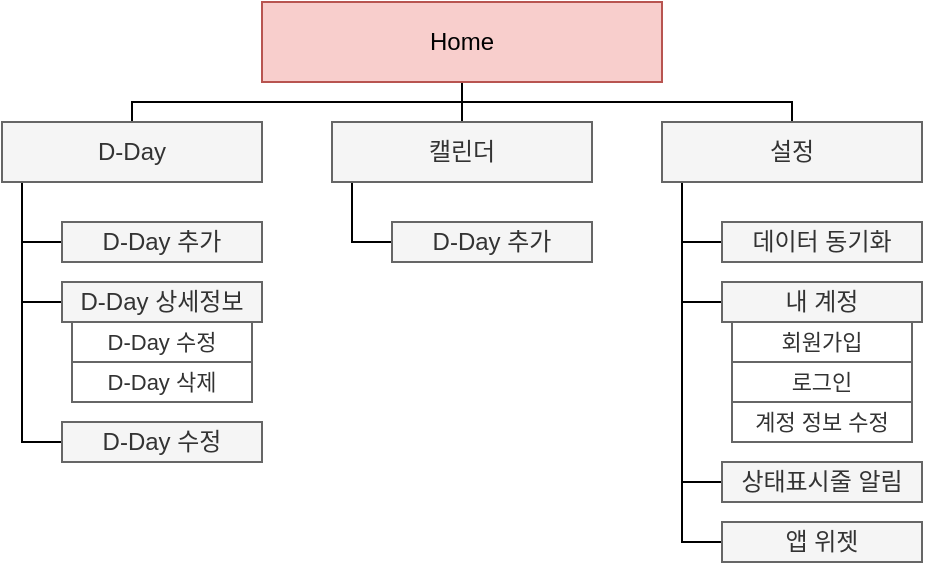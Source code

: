 <mxfile version="26.2.13">
  <diagram name="페이지-1" id="AD-Na4UHNapUfKJquxEh">
    <mxGraphModel dx="1190" dy="584" grid="1" gridSize="10" guides="1" tooltips="1" connect="1" arrows="1" fold="1" page="1" pageScale="1" pageWidth="827" pageHeight="1169" math="0" shadow="0">
      <root>
        <mxCell id="0" />
        <mxCell id="1" parent="0" />
        <mxCell id="Ib-lwfsmfBtbOKuAcP7K-32" style="edgeStyle=orthogonalEdgeStyle;rounded=0;orthogonalLoop=1;jettySize=auto;html=1;endArrow=none;startFill=0;" edge="1" parent="1" source="Ib-lwfsmfBtbOKuAcP7K-1" target="Ib-lwfsmfBtbOKuAcP7K-2">
          <mxGeometry relative="1" as="geometry">
            <Array as="points">
              <mxPoint x="420" y="100" />
              <mxPoint x="255" y="100" />
            </Array>
          </mxGeometry>
        </mxCell>
        <mxCell id="Ib-lwfsmfBtbOKuAcP7K-33" style="edgeStyle=orthogonalEdgeStyle;rounded=0;orthogonalLoop=1;jettySize=auto;html=1;entryX=0.5;entryY=0;entryDx=0;entryDy=0;endArrow=none;startFill=0;" edge="1" parent="1" source="Ib-lwfsmfBtbOKuAcP7K-1" target="Ib-lwfsmfBtbOKuAcP7K-3">
          <mxGeometry relative="1" as="geometry" />
        </mxCell>
        <mxCell id="Ib-lwfsmfBtbOKuAcP7K-34" style="edgeStyle=orthogonalEdgeStyle;rounded=0;orthogonalLoop=1;jettySize=auto;html=1;endArrow=none;startFill=0;" edge="1" parent="1" source="Ib-lwfsmfBtbOKuAcP7K-1" target="Ib-lwfsmfBtbOKuAcP7K-17">
          <mxGeometry relative="1" as="geometry">
            <Array as="points">
              <mxPoint x="420" y="100" />
              <mxPoint x="585" y="100" />
            </Array>
          </mxGeometry>
        </mxCell>
        <mxCell id="Ib-lwfsmfBtbOKuAcP7K-1" value="Home" style="rounded=0;whiteSpace=wrap;html=1;fillColor=#f8cecc;strokeColor=#b85450;" vertex="1" parent="1">
          <mxGeometry x="320" y="50" width="200" height="40" as="geometry" />
        </mxCell>
        <mxCell id="Ib-lwfsmfBtbOKuAcP7K-35" style="edgeStyle=orthogonalEdgeStyle;rounded=0;orthogonalLoop=1;jettySize=auto;html=1;entryX=0;entryY=0.5;entryDx=0;entryDy=0;endArrow=none;endFill=1;startFill=0;" edge="1" parent="1" source="Ib-lwfsmfBtbOKuAcP7K-2" target="Ib-lwfsmfBtbOKuAcP7K-4">
          <mxGeometry relative="1" as="geometry">
            <Array as="points">
              <mxPoint x="200" y="170" />
            </Array>
          </mxGeometry>
        </mxCell>
        <mxCell id="Ib-lwfsmfBtbOKuAcP7K-36" style="edgeStyle=orthogonalEdgeStyle;rounded=0;orthogonalLoop=1;jettySize=auto;html=1;entryX=0;entryY=0.5;entryDx=0;entryDy=0;endArrow=none;endFill=1;startFill=0;" edge="1" parent="1" source="Ib-lwfsmfBtbOKuAcP7K-2" target="Ib-lwfsmfBtbOKuAcP7K-5">
          <mxGeometry relative="1" as="geometry">
            <Array as="points">
              <mxPoint x="200" y="200" />
            </Array>
          </mxGeometry>
        </mxCell>
        <mxCell id="Ib-lwfsmfBtbOKuAcP7K-37" style="edgeStyle=orthogonalEdgeStyle;rounded=0;orthogonalLoop=1;jettySize=auto;html=1;entryX=0;entryY=0.5;entryDx=0;entryDy=0;endArrow=none;endFill=1;startFill=0;" edge="1" parent="1" source="Ib-lwfsmfBtbOKuAcP7K-2" target="Ib-lwfsmfBtbOKuAcP7K-6">
          <mxGeometry relative="1" as="geometry">
            <Array as="points">
              <mxPoint x="200" y="270" />
            </Array>
          </mxGeometry>
        </mxCell>
        <mxCell id="Ib-lwfsmfBtbOKuAcP7K-2" value="D-Day" style="rounded=0;whiteSpace=wrap;html=1;fillColor=#f5f5f5;fontColor=#333333;strokeColor=#666666;" vertex="1" parent="1">
          <mxGeometry x="190" y="110" width="130" height="30" as="geometry" />
        </mxCell>
        <mxCell id="Ib-lwfsmfBtbOKuAcP7K-38" style="edgeStyle=orthogonalEdgeStyle;rounded=0;orthogonalLoop=1;jettySize=auto;html=1;entryX=0;entryY=0.5;entryDx=0;entryDy=0;endArrow=none;startFill=0;" edge="1" parent="1" source="Ib-lwfsmfBtbOKuAcP7K-3" target="Ib-lwfsmfBtbOKuAcP7K-13">
          <mxGeometry relative="1" as="geometry">
            <Array as="points">
              <mxPoint x="365" y="170" />
            </Array>
          </mxGeometry>
        </mxCell>
        <mxCell id="Ib-lwfsmfBtbOKuAcP7K-3" value="캘린더" style="rounded=0;whiteSpace=wrap;html=1;fillColor=#f5f5f5;fontColor=#333333;strokeColor=#666666;" vertex="1" parent="1">
          <mxGeometry x="355" y="110" width="130" height="30" as="geometry" />
        </mxCell>
        <mxCell id="Ib-lwfsmfBtbOKuAcP7K-4" value="D-Day 추가" style="rounded=0;whiteSpace=wrap;html=1;fillColor=#f5f5f5;fontColor=#333333;strokeColor=#666666;" vertex="1" parent="1">
          <mxGeometry x="220" y="160" width="100" height="20" as="geometry" />
        </mxCell>
        <mxCell id="Ib-lwfsmfBtbOKuAcP7K-5" value="D-Day 상세정보" style="rounded=0;whiteSpace=wrap;html=1;fillColor=#f5f5f5;fontColor=#333333;strokeColor=#666666;" vertex="1" parent="1">
          <mxGeometry x="220" y="190" width="100" height="20" as="geometry" />
        </mxCell>
        <mxCell id="Ib-lwfsmfBtbOKuAcP7K-6" value="D-Day 수정" style="rounded=0;whiteSpace=wrap;html=1;fillColor=#f5f5f5;fontColor=#333333;strokeColor=#666666;" vertex="1" parent="1">
          <mxGeometry x="220" y="260" width="100" height="20" as="geometry" />
        </mxCell>
        <mxCell id="Ib-lwfsmfBtbOKuAcP7K-13" value="D-Day 추가" style="rounded=0;whiteSpace=wrap;html=1;fillColor=#f5f5f5;fontColor=#333333;strokeColor=#666666;" vertex="1" parent="1">
          <mxGeometry x="385" y="160" width="100" height="20" as="geometry" />
        </mxCell>
        <mxCell id="Ib-lwfsmfBtbOKuAcP7K-39" style="edgeStyle=orthogonalEdgeStyle;rounded=0;orthogonalLoop=1;jettySize=auto;html=1;entryX=0;entryY=0.5;entryDx=0;entryDy=0;endArrow=none;startFill=0;" edge="1" parent="1" source="Ib-lwfsmfBtbOKuAcP7K-17" target="Ib-lwfsmfBtbOKuAcP7K-31">
          <mxGeometry relative="1" as="geometry">
            <Array as="points">
              <mxPoint x="530" y="170" />
            </Array>
          </mxGeometry>
        </mxCell>
        <mxCell id="Ib-lwfsmfBtbOKuAcP7K-40" style="edgeStyle=orthogonalEdgeStyle;rounded=0;orthogonalLoop=1;jettySize=auto;html=1;entryX=0;entryY=0.5;entryDx=0;entryDy=0;endArrow=none;startFill=0;" edge="1" parent="1" source="Ib-lwfsmfBtbOKuAcP7K-17" target="Ib-lwfsmfBtbOKuAcP7K-23">
          <mxGeometry relative="1" as="geometry">
            <Array as="points">
              <mxPoint x="530" y="200" />
            </Array>
          </mxGeometry>
        </mxCell>
        <mxCell id="Ib-lwfsmfBtbOKuAcP7K-41" style="edgeStyle=orthogonalEdgeStyle;rounded=0;orthogonalLoop=1;jettySize=auto;html=1;entryX=0;entryY=0.5;entryDx=0;entryDy=0;endArrow=none;startFill=0;" edge="1" parent="1" source="Ib-lwfsmfBtbOKuAcP7K-17" target="Ib-lwfsmfBtbOKuAcP7K-20">
          <mxGeometry relative="1" as="geometry">
            <Array as="points">
              <mxPoint x="530" y="290" />
            </Array>
          </mxGeometry>
        </mxCell>
        <mxCell id="Ib-lwfsmfBtbOKuAcP7K-42" style="edgeStyle=orthogonalEdgeStyle;rounded=0;orthogonalLoop=1;jettySize=auto;html=1;entryX=0;entryY=0.5;entryDx=0;entryDy=0;endArrow=none;startFill=0;" edge="1" parent="1" source="Ib-lwfsmfBtbOKuAcP7K-17" target="Ib-lwfsmfBtbOKuAcP7K-21">
          <mxGeometry relative="1" as="geometry">
            <Array as="points">
              <mxPoint x="530" y="320" />
            </Array>
          </mxGeometry>
        </mxCell>
        <mxCell id="Ib-lwfsmfBtbOKuAcP7K-17" value="설정" style="rounded=0;whiteSpace=wrap;html=1;fillColor=#f5f5f5;fontColor=#333333;strokeColor=#666666;" vertex="1" parent="1">
          <mxGeometry x="520" y="110" width="130" height="30" as="geometry" />
        </mxCell>
        <mxCell id="Ib-lwfsmfBtbOKuAcP7K-20" value="상태표시줄 알림" style="rounded=0;whiteSpace=wrap;html=1;fillColor=#f5f5f5;fontColor=#333333;strokeColor=#666666;" vertex="1" parent="1">
          <mxGeometry x="550" y="280" width="100" height="20" as="geometry" />
        </mxCell>
        <mxCell id="Ib-lwfsmfBtbOKuAcP7K-21" value="앱 위젯" style="rounded=0;whiteSpace=wrap;html=1;fillColor=#f5f5f5;fontColor=#333333;strokeColor=#666666;" vertex="1" parent="1">
          <mxGeometry x="550" y="310" width="100" height="20" as="geometry" />
        </mxCell>
        <mxCell id="Ib-lwfsmfBtbOKuAcP7K-23" value="내 계정" style="rounded=0;whiteSpace=wrap;html=1;fillColor=#f5f5f5;fontColor=#333333;strokeColor=#666666;" vertex="1" parent="1">
          <mxGeometry x="550" y="190" width="100" height="20" as="geometry" />
        </mxCell>
        <mxCell id="Ib-lwfsmfBtbOKuAcP7K-24" value="로그인" style="rounded=0;whiteSpace=wrap;html=1;fontSize=11;fillColor=light-dark(#ffffff, #1a1a1a);fontColor=#333333;strokeColor=#666666;" vertex="1" parent="1">
          <mxGeometry x="555" y="230" width="90" height="20" as="geometry" />
        </mxCell>
        <mxCell id="Ib-lwfsmfBtbOKuAcP7K-25" value="D-Day 수정" style="rounded=0;whiteSpace=wrap;html=1;fontSize=11;fillColor=light-dark(#ffffff, #1a1a1a);fontColor=#333333;strokeColor=#666666;gradientColor=none;" vertex="1" parent="1">
          <mxGeometry x="225" y="210" width="90" height="20" as="geometry" />
        </mxCell>
        <mxCell id="Ib-lwfsmfBtbOKuAcP7K-26" value="D-Day 삭제" style="rounded=0;whiteSpace=wrap;html=1;fontSize=11;fillColor=light-dark(#ffffff, #1a1a1a);fontColor=#333333;strokeColor=#666666;gradientColor=none;" vertex="1" parent="1">
          <mxGeometry x="225" y="230" width="90" height="20" as="geometry" />
        </mxCell>
        <mxCell id="Ib-lwfsmfBtbOKuAcP7K-27" value="회원가입" style="rounded=0;whiteSpace=wrap;html=1;fontSize=11;fillColor=light-dark(#ffffff, #1a1a1a);fontColor=#333333;strokeColor=#666666;" vertex="1" parent="1">
          <mxGeometry x="555" y="210" width="90" height="20" as="geometry" />
        </mxCell>
        <mxCell id="Ib-lwfsmfBtbOKuAcP7K-28" value="계정 정보 수정" style="rounded=0;whiteSpace=wrap;html=1;fontSize=11;fillColor=light-dark(#ffffff, #1a1a1a);fontColor=#333333;strokeColor=#666666;" vertex="1" parent="1">
          <mxGeometry x="555" y="250" width="90" height="20" as="geometry" />
        </mxCell>
        <mxCell id="Ib-lwfsmfBtbOKuAcP7K-31" value="데이터 동기화" style="rounded=0;whiteSpace=wrap;html=1;fillColor=#f5f5f5;fontColor=#333333;strokeColor=#666666;" vertex="1" parent="1">
          <mxGeometry x="550" y="160" width="100" height="20" as="geometry" />
        </mxCell>
      </root>
    </mxGraphModel>
  </diagram>
</mxfile>
